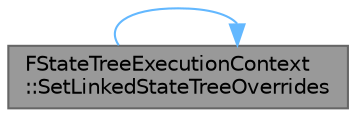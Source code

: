 digraph "FStateTreeExecutionContext::SetLinkedStateTreeOverrides"
{
 // INTERACTIVE_SVG=YES
 // LATEX_PDF_SIZE
  bgcolor="transparent";
  edge [fontname=Helvetica,fontsize=10,labelfontname=Helvetica,labelfontsize=10];
  node [fontname=Helvetica,fontsize=10,shape=box,height=0.2,width=0.4];
  rankdir="LR";
  Node1 [id="Node000001",label="FStateTreeExecutionContext\l::SetLinkedStateTreeOverrides",height=0.2,width=0.4,color="gray40", fillcolor="grey60", style="filled", fontcolor="black",tooltip="Overrides for linked State Trees."];
  Node1 -> Node1 [id="edge1_Node000001_Node000001",color="steelblue1",style="solid",tooltip=" "];
}
